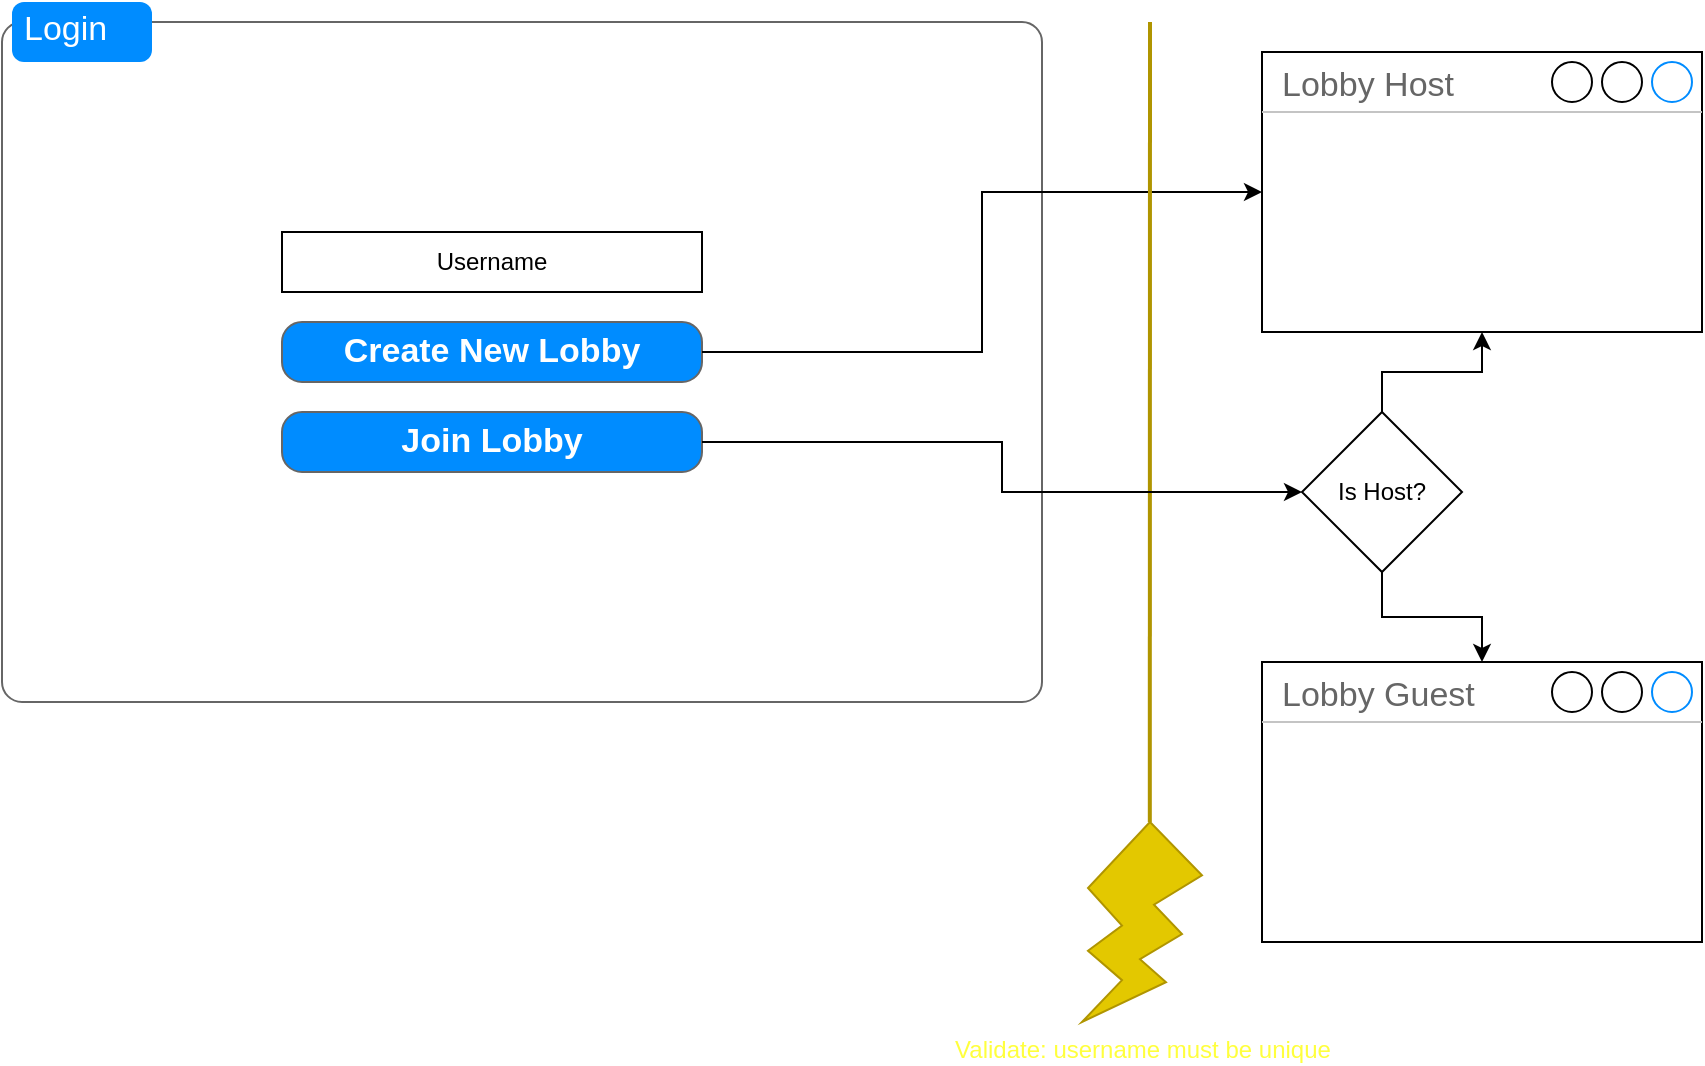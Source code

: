 <mxfile version="21.2.8" type="device" pages="4">
  <diagram name="Login Page" id="1Kkzk291Ob_AU90ZfC52">
    <mxGraphModel dx="991" dy="617" grid="1" gridSize="10" guides="1" tooltips="1" connect="1" arrows="1" fold="1" page="1" pageScale="1" pageWidth="850" pageHeight="1100" math="0" shadow="0">
      <root>
        <mxCell id="0" />
        <mxCell id="1" parent="0" />
        <mxCell id="ojecfOSjEm8nloagZcWa-1" value="" style="shape=mxgraph.mockup.containers.marginRect;rectMarginTop=10;strokeColor=#666666;strokeWidth=1;dashed=0;rounded=1;arcSize=5;recursiveResize=0;html=1;whiteSpace=wrap;" parent="1" vertex="1">
          <mxGeometry y="230" width="520" height="350" as="geometry" />
        </mxCell>
        <mxCell id="ojecfOSjEm8nloagZcWa-2" value="Login" style="shape=rect;strokeColor=none;fillColor=#008cff;strokeWidth=1;dashed=0;rounded=1;arcSize=20;fontColor=#ffffff;fontSize=17;spacing=2;spacingTop=-2;align=left;autosize=1;spacingLeft=4;resizeWidth=0;resizeHeight=0;perimeter=none;html=1;whiteSpace=wrap;" parent="ojecfOSjEm8nloagZcWa-1" vertex="1">
          <mxGeometry x="5" width="70" height="30" as="geometry" />
        </mxCell>
        <mxCell id="ojecfOSjEm8nloagZcWa-3" value="Username" style="rounded=0;whiteSpace=wrap;html=1;" parent="ojecfOSjEm8nloagZcWa-1" vertex="1">
          <mxGeometry x="140" y="115" width="210" height="30" as="geometry" />
        </mxCell>
        <mxCell id="ojecfOSjEm8nloagZcWa-4" value="Create New Lobby" style="strokeWidth=1;shadow=0;dashed=0;align=center;html=1;shape=mxgraph.mockup.buttons.button;strokeColor=#666666;fontColor=#ffffff;mainText=;buttonStyle=round;fontSize=17;fontStyle=1;fillColor=#008cff;whiteSpace=wrap;" parent="ojecfOSjEm8nloagZcWa-1" vertex="1">
          <mxGeometry x="140" y="160" width="210" height="30" as="geometry" />
        </mxCell>
        <mxCell id="ojecfOSjEm8nloagZcWa-5" value="Join Lobby" style="strokeWidth=1;shadow=0;dashed=0;align=center;html=1;shape=mxgraph.mockup.buttons.button;strokeColor=#666666;fontColor=#ffffff;mainText=;buttonStyle=round;fontSize=17;fontStyle=1;fillColor=#008cff;whiteSpace=wrap;" parent="ojecfOSjEm8nloagZcWa-1" vertex="1">
          <mxGeometry x="140" y="205" width="210" height="30" as="geometry" />
        </mxCell>
        <mxCell id="RMq26kS5m5szpwqeOda_-4" value="Lobby Host" style="strokeWidth=1;shadow=0;dashed=0;align=center;html=1;shape=mxgraph.mockup.containers.window;align=left;verticalAlign=top;spacingLeft=8;strokeColor2=#008cff;strokeColor3=#c4c4c4;fontColor=#666666;mainText=;fontSize=17;labelBackgroundColor=none;whiteSpace=wrap;" parent="1" vertex="1">
          <mxGeometry x="630" y="255" width="220" height="140" as="geometry" />
        </mxCell>
        <mxCell id="RMq26kS5m5szpwqeOda_-5" value="Lobby Guest" style="strokeWidth=1;shadow=0;dashed=0;align=center;html=1;shape=mxgraph.mockup.containers.window;align=left;verticalAlign=top;spacingLeft=8;strokeColor2=#008cff;strokeColor3=#c4c4c4;fontColor=#666666;mainText=;fontSize=17;labelBackgroundColor=none;whiteSpace=wrap;" parent="1" vertex="1">
          <mxGeometry x="630" y="560" width="220" height="140" as="geometry" />
        </mxCell>
        <mxCell id="RMq26kS5m5szpwqeOda_-7" style="edgeStyle=orthogonalEdgeStyle;rounded=0;orthogonalLoop=1;jettySize=auto;html=1;" parent="1" source="ojecfOSjEm8nloagZcWa-4" target="RMq26kS5m5szpwqeOda_-4" edge="1">
          <mxGeometry relative="1" as="geometry" />
        </mxCell>
        <mxCell id="RMq26kS5m5szpwqeOda_-8" value="Validate: username must be unique" style="verticalLabelPosition=bottom;verticalAlign=top;html=1;shape=mxgraph.basic.flash;fillColor=#e3c800;fontColor=#FFFF3D;strokeColor=#B09500;" parent="1" vertex="1">
          <mxGeometry x="540" y="640" width="60" height="100" as="geometry" />
        </mxCell>
        <mxCell id="RMq26kS5m5szpwqeOda_-9" value="" style="endArrow=none;html=1;rounded=0;exitX=0.565;exitY=0;exitDx=0;exitDy=0;exitPerimeter=0;fillColor=#e3c800;strokeColor=#B09500;strokeWidth=2;" parent="1" source="RMq26kS5m5szpwqeOda_-8" edge="1">
          <mxGeometry width="50" height="50" relative="1" as="geometry">
            <mxPoint x="560" y="580" as="sourcePoint" />
            <mxPoint x="574" y="240" as="targetPoint" />
          </mxGeometry>
        </mxCell>
        <mxCell id="X9riEqZHvQ554JaEVW25-6" style="edgeStyle=orthogonalEdgeStyle;rounded=0;orthogonalLoop=1;jettySize=auto;html=1;exitX=0.5;exitY=0;exitDx=0;exitDy=0;" edge="1" parent="1" source="X9riEqZHvQ554JaEVW25-2" target="RMq26kS5m5szpwqeOda_-4">
          <mxGeometry relative="1" as="geometry" />
        </mxCell>
        <mxCell id="X9riEqZHvQ554JaEVW25-7" style="edgeStyle=orthogonalEdgeStyle;rounded=0;orthogonalLoop=1;jettySize=auto;html=1;exitX=0.5;exitY=1;exitDx=0;exitDy=0;" edge="1" parent="1" source="X9riEqZHvQ554JaEVW25-2" target="RMq26kS5m5szpwqeOda_-5">
          <mxGeometry relative="1" as="geometry" />
        </mxCell>
        <mxCell id="X9riEqZHvQ554JaEVW25-2" value="Is Host?" style="rhombus;whiteSpace=wrap;html=1;" vertex="1" parent="1">
          <mxGeometry x="650" y="435" width="80" height="80" as="geometry" />
        </mxCell>
        <mxCell id="X9riEqZHvQ554JaEVW25-3" style="edgeStyle=orthogonalEdgeStyle;rounded=0;orthogonalLoop=1;jettySize=auto;html=1;" edge="1" parent="1" source="ojecfOSjEm8nloagZcWa-5" target="X9riEqZHvQ554JaEVW25-2">
          <mxGeometry relative="1" as="geometry" />
        </mxCell>
      </root>
    </mxGraphModel>
  </diagram>
  <diagram id="s_GaszWJrTpj5khLVSH0" name="Lobby_Host">
    <mxGraphModel dx="991" dy="617" grid="1" gridSize="10" guides="1" tooltips="1" connect="1" arrows="1" fold="1" page="1" pageScale="1" pageWidth="850" pageHeight="1100" math="0" shadow="0">
      <root>
        <mxCell id="0" />
        <mxCell id="1" parent="0" />
        <mxCell id="ypK5cgcSH1LgXArvUaa4-1" value="" style="shape=mxgraph.mockup.containers.marginRect;rectMarginTop=10;strokeColor=#666666;strokeWidth=1;dashed=0;rounded=1;arcSize=5;recursiveResize=0;html=1;whiteSpace=wrap;" parent="1" vertex="1">
          <mxGeometry x="10" y="150" width="600" height="370" as="geometry" />
        </mxCell>
        <mxCell id="ypK5cgcSH1LgXArvUaa4-2" value="Login Host" style="shape=rect;strokeColor=none;fillColor=#008cff;strokeWidth=1;dashed=0;rounded=1;arcSize=20;fontColor=#ffffff;fontSize=17;spacing=2;spacingTop=-2;align=left;autosize=1;spacingLeft=4;resizeWidth=0;resizeHeight=0;perimeter=none;html=1;whiteSpace=wrap;" parent="ypK5cgcSH1LgXArvUaa4-1" vertex="1">
          <mxGeometry x="5" width="110" height="30" as="geometry" />
        </mxCell>
        <mxCell id="ypK5cgcSH1LgXArvUaa4-3" value="Lobby Name" style="rounded=0;whiteSpace=wrap;html=1;" parent="ypK5cgcSH1LgXArvUaa4-1" vertex="1">
          <mxGeometry x="10" y="40" width="290" height="40" as="geometry" />
        </mxCell>
        <mxCell id="ypK5cgcSH1LgXArvUaa4-6" value="" style="shape=mxgraph.mockup.containers.marginRect;rectMarginTop=10;strokeColor=#666666;strokeWidth=1;dashed=0;rounded=1;arcSize=5;recursiveResize=0;html=1;whiteSpace=wrap;" parent="ypK5cgcSH1LgXArvUaa4-1" vertex="1">
          <mxGeometry x="310" y="30" width="280" height="290" as="geometry" />
        </mxCell>
        <mxCell id="ypK5cgcSH1LgXArvUaa4-7" value="Players" style="shape=rect;strokeColor=none;fillColor=#008cff;strokeWidth=1;dashed=0;rounded=1;arcSize=20;fontColor=#ffffff;fontSize=17;spacing=2;spacingTop=-2;align=left;autosize=1;spacingLeft=4;resizeWidth=0;resizeHeight=0;perimeter=none;html=1;whiteSpace=wrap;" parent="ypK5cgcSH1LgXArvUaa4-6" vertex="1">
          <mxGeometry x="5" width="80" height="30" as="geometry" />
        </mxCell>
        <mxCell id="ypK5cgcSH1LgXArvUaa4-20" value="Player" style="rounded=0;whiteSpace=wrap;html=1;" parent="ypK5cgcSH1LgXArvUaa4-6" vertex="1">
          <mxGeometry x="10" y="45" width="160" height="35" as="geometry" />
        </mxCell>
        <mxCell id="ypK5cgcSH1LgXArvUaa4-21" value="Kick" style="strokeWidth=1;shadow=0;dashed=0;align=center;html=1;shape=mxgraph.mockup.buttons.button;strokeColor=#6F0000;fontColor=#ffffff;mainText=;buttonStyle=round;fontSize=17;fontStyle=1;fillColor=#a20025;whiteSpace=wrap;" parent="ypK5cgcSH1LgXArvUaa4-6" vertex="1">
          <mxGeometry x="180" y="45" width="90" height="35" as="geometry" />
        </mxCell>
        <mxCell id="ljSxttGt1EyDeLxTmxmc-6" value="Player joining request..." style="rounded=0;whiteSpace=wrap;html=1;" vertex="1" parent="ypK5cgcSH1LgXArvUaa4-6">
          <mxGeometry x="10" y="100" width="160" height="35" as="geometry" />
        </mxCell>
        <mxCell id="ljSxttGt1EyDeLxTmxmc-7" value="Free Slot" style="rounded=0;whiteSpace=wrap;html=1;" vertex="1" parent="ypK5cgcSH1LgXArvUaa4-6">
          <mxGeometry x="10" y="160" width="160" height="35" as="geometry" />
        </mxCell>
        <mxCell id="ljSxttGt1EyDeLxTmxmc-8" value="Y" style="strokeWidth=1;shadow=0;dashed=0;align=center;html=1;shape=mxgraph.mockup.buttons.button;strokeColor=#2D7600;fontColor=#ffffff;mainText=;buttonStyle=round;fontSize=17;fontStyle=1;fillColor=#60a917;whiteSpace=wrap;" vertex="1" parent="ypK5cgcSH1LgXArvUaa4-6">
          <mxGeometry x="180" y="100" width="40" height="35" as="geometry" />
        </mxCell>
        <mxCell id="ljSxttGt1EyDeLxTmxmc-9" value="N" style="strokeWidth=1;shadow=0;dashed=0;align=center;html=1;shape=mxgraph.mockup.buttons.button;strokeColor=#6F0000;fontColor=#ffffff;mainText=;buttonStyle=round;fontSize=17;fontStyle=1;fillColor=#a20025;whiteSpace=wrap;" vertex="1" parent="ypK5cgcSH1LgXArvUaa4-6">
          <mxGeometry x="230" y="100" width="40" height="35" as="geometry" />
        </mxCell>
        <mxCell id="ypK5cgcSH1LgXArvUaa4-23" value="" style="shape=mxgraph.mockup.containers.marginRect;rectMarginTop=10;strokeColor=#666666;strokeWidth=1;dashed=0;rounded=1;arcSize=5;recursiveResize=0;html=1;whiteSpace=wrap;" parent="ypK5cgcSH1LgXArvUaa4-1" vertex="1">
          <mxGeometry x="10" y="190" width="290" height="170" as="geometry" />
        </mxCell>
        <mxCell id="ypK5cgcSH1LgXArvUaa4-24" value="Chat" style="shape=rect;strokeColor=none;fillColor=#008cff;strokeWidth=1;dashed=0;rounded=1;arcSize=20;fontColor=#ffffff;fontSize=17;spacing=2;spacingTop=-2;align=left;autosize=1;spacingLeft=4;resizeWidth=0;resizeHeight=0;perimeter=none;html=1;whiteSpace=wrap;" parent="ypK5cgcSH1LgXArvUaa4-23" vertex="1">
          <mxGeometry x="5" width="60" height="30" as="geometry" />
        </mxCell>
        <mxCell id="ypK5cgcSH1LgXArvUaa4-25" value="Leave" style="strokeWidth=1;shadow=0;dashed=0;align=center;html=1;shape=mxgraph.mockup.buttons.button;strokeColor=#6F0000;fontColor=#ffffff;mainText=;buttonStyle=round;fontSize=17;fontStyle=1;fillColor=#a20025;whiteSpace=wrap;" parent="ypK5cgcSH1LgXArvUaa4-1" vertex="1">
          <mxGeometry x="470" y="330" width="120" height="30" as="geometry" />
        </mxCell>
        <mxCell id="ypK5cgcSH1LgXArvUaa4-26" value="Start" style="strokeWidth=1;shadow=0;dashed=0;align=center;html=1;shape=mxgraph.mockup.buttons.button;strokeColor=#666666;fontColor=#ffffff;mainText=;buttonStyle=round;fontSize=17;fontStyle=1;fillColor=#008cff;whiteSpace=wrap;" parent="ypK5cgcSH1LgXArvUaa4-1" vertex="1">
          <mxGeometry x="310" y="330" width="120" height="30" as="geometry" />
        </mxCell>
        <mxCell id="ljSxttGt1EyDeLxTmxmc-4" value="" style="shape=mxgraph.mockup.containers.marginRect;rectMarginTop=10;strokeColor=#666666;strokeWidth=1;dashed=0;rounded=1;arcSize=5;recursiveResize=0;html=1;whiteSpace=wrap;" vertex="1" parent="ypK5cgcSH1LgXArvUaa4-1">
          <mxGeometry x="10" y="90" width="290" height="90" as="geometry" />
        </mxCell>
        <mxCell id="ljSxttGt1EyDeLxTmxmc-5" value="Game Information" style="shape=rect;strokeColor=none;fillColor=#008cff;strokeWidth=1;dashed=0;rounded=1;arcSize=20;fontColor=#ffffff;fontSize=17;spacing=2;spacingTop=-2;align=left;autosize=1;spacingLeft=4;resizeWidth=0;resizeHeight=0;perimeter=none;html=1;whiteSpace=wrap;" vertex="1" parent="ljSxttGt1EyDeLxTmxmc-4">
          <mxGeometry x="5" width="160" height="30" as="geometry" />
        </mxCell>
        <mxCell id="gGgoHuCMZscGPEMC6E2--1" value="Login" style="strokeWidth=1;shadow=0;dashed=0;align=center;html=1;shape=mxgraph.mockup.containers.window;align=left;verticalAlign=top;spacingLeft=8;strokeColor2=#008cff;strokeColor3=#c4c4c4;fontColor=#666666;mainText=;fontSize=17;labelBackgroundColor=none;whiteSpace=wrap;" parent="1" vertex="1">
          <mxGeometry x="650" y="425" width="200" height="120" as="geometry" />
        </mxCell>
        <mxCell id="gGgoHuCMZscGPEMC6E2--2" style="edgeStyle=orthogonalEdgeStyle;rounded=0;orthogonalLoop=1;jettySize=auto;html=1;" parent="1" source="ypK5cgcSH1LgXArvUaa4-25" target="gGgoHuCMZscGPEMC6E2--1" edge="1">
          <mxGeometry relative="1" as="geometry" />
        </mxCell>
        <mxCell id="gGgoHuCMZscGPEMC6E2--3" value="Game" style="strokeWidth=1;shadow=0;dashed=0;align=center;html=1;shape=mxgraph.mockup.containers.window;align=left;verticalAlign=top;spacingLeft=8;strokeColor2=#008cff;strokeColor3=#c4c4c4;fontColor=#666666;mainText=;fontSize=17;labelBackgroundColor=none;whiteSpace=wrap;" parent="1" vertex="1">
          <mxGeometry x="300" y="590" width="200" height="120" as="geometry" />
        </mxCell>
        <mxCell id="gGgoHuCMZscGPEMC6E2--4" style="edgeStyle=orthogonalEdgeStyle;rounded=0;orthogonalLoop=1;jettySize=auto;html=1;" parent="1" source="ypK5cgcSH1LgXArvUaa4-26" target="gGgoHuCMZscGPEMC6E2--3" edge="1">
          <mxGeometry relative="1" as="geometry" />
        </mxCell>
        <mxCell id="ljSxttGt1EyDeLxTmxmc-2" value="Number of players is defined by a game." style="rounded=0;whiteSpace=wrap;html=1;" vertex="1" parent="1">
          <mxGeometry x="650" y="235" width="120" height="60" as="geometry" />
        </mxCell>
        <mxCell id="ljSxttGt1EyDeLxTmxmc-1" style="edgeStyle=orthogonalEdgeStyle;rounded=0;orthogonalLoop=1;jettySize=auto;html=1;" edge="1" parent="1" source="ypK5cgcSH1LgXArvUaa4-6" target="ljSxttGt1EyDeLxTmxmc-2">
          <mxGeometry relative="1" as="geometry">
            <mxPoint x="700" y="265" as="targetPoint" />
          </mxGeometry>
        </mxCell>
      </root>
    </mxGraphModel>
  </diagram>
  <diagram id="qJR-Bf3IVaujIAcpeAeo" name="Lobby_Guest">
    <mxGraphModel dx="1043" dy="649" grid="1" gridSize="10" guides="1" tooltips="1" connect="1" arrows="1" fold="1" page="1" pageScale="1" pageWidth="850" pageHeight="1100" math="0" shadow="0">
      <root>
        <mxCell id="0" />
        <mxCell id="1" parent="0" />
        <mxCell id="I172aqHyctcGXxV-2EfT-1" value="" style="shape=mxgraph.mockup.containers.marginRect;rectMarginTop=10;strokeColor=#666666;strokeWidth=1;dashed=0;rounded=1;arcSize=5;recursiveResize=0;html=1;whiteSpace=wrap;" vertex="1" parent="1">
          <mxGeometry x="10" y="220" width="600" height="290" as="geometry" />
        </mxCell>
        <mxCell id="I172aqHyctcGXxV-2EfT-2" value="Login Host" style="shape=rect;strokeColor=none;fillColor=#008cff;strokeWidth=1;dashed=0;rounded=1;arcSize=20;fontColor=#ffffff;fontSize=17;spacing=2;spacingTop=-2;align=left;autosize=1;spacingLeft=4;resizeWidth=0;resizeHeight=0;perimeter=none;html=1;whiteSpace=wrap;" vertex="1" parent="I172aqHyctcGXxV-2EfT-1">
          <mxGeometry x="5" width="110" height="30" as="geometry" />
        </mxCell>
        <mxCell id="I172aqHyctcGXxV-2EfT-3" value="Lobby Name" style="rounded=0;whiteSpace=wrap;html=1;" vertex="1" parent="I172aqHyctcGXxV-2EfT-1">
          <mxGeometry x="10" y="40" width="290" height="40" as="geometry" />
        </mxCell>
        <mxCell id="I172aqHyctcGXxV-2EfT-4" value="" style="shape=mxgraph.mockup.containers.marginRect;rectMarginTop=10;strokeColor=#666666;strokeWidth=1;dashed=0;rounded=1;arcSize=5;recursiveResize=0;html=1;whiteSpace=wrap;" vertex="1" parent="I172aqHyctcGXxV-2EfT-1">
          <mxGeometry x="310" y="30" width="280" height="210" as="geometry" />
        </mxCell>
        <mxCell id="I172aqHyctcGXxV-2EfT-5" value="Players" style="shape=rect;strokeColor=none;fillColor=#008cff;strokeWidth=1;dashed=0;rounded=1;arcSize=20;fontColor=#ffffff;fontSize=17;spacing=2;spacingTop=-2;align=left;autosize=1;spacingLeft=4;resizeWidth=0;resizeHeight=0;perimeter=none;html=1;whiteSpace=wrap;" vertex="1" parent="I172aqHyctcGXxV-2EfT-4">
          <mxGeometry x="5" width="80" height="30" as="geometry" />
        </mxCell>
        <mxCell id="I172aqHyctcGXxV-2EfT-6" value="Player" style="rounded=0;whiteSpace=wrap;html=1;" vertex="1" parent="I172aqHyctcGXxV-2EfT-4">
          <mxGeometry x="10" y="45" width="260" height="35" as="geometry" />
        </mxCell>
        <mxCell id="w0O4Pd4JyE2thgLp_J8I-1" value="You" style="rounded=0;whiteSpace=wrap;html=1;" vertex="1" parent="I172aqHyctcGXxV-2EfT-4">
          <mxGeometry x="10" y="87.5" width="260" height="35" as="geometry" />
        </mxCell>
        <mxCell id="I172aqHyctcGXxV-2EfT-8" value="" style="shape=mxgraph.mockup.containers.marginRect;rectMarginTop=10;strokeColor=#666666;strokeWidth=1;dashed=0;rounded=1;arcSize=5;recursiveResize=0;html=1;whiteSpace=wrap;" vertex="1" parent="I172aqHyctcGXxV-2EfT-1">
          <mxGeometry x="10" y="90" width="290" height="190" as="geometry" />
        </mxCell>
        <mxCell id="I172aqHyctcGXxV-2EfT-9" value="Chat" style="shape=rect;strokeColor=none;fillColor=#008cff;strokeWidth=1;dashed=0;rounded=1;arcSize=20;fontColor=#ffffff;fontSize=17;spacing=2;spacingTop=-2;align=left;autosize=1;spacingLeft=4;resizeWidth=0;resizeHeight=0;perimeter=none;html=1;whiteSpace=wrap;" vertex="1" parent="I172aqHyctcGXxV-2EfT-8">
          <mxGeometry x="5" width="60" height="30" as="geometry" />
        </mxCell>
        <mxCell id="I172aqHyctcGXxV-2EfT-10" value="Leave" style="strokeWidth=1;shadow=0;dashed=0;align=center;html=1;shape=mxgraph.mockup.buttons.button;strokeColor=#B20000;fontColor=#ffffff;mainText=;buttonStyle=round;fontSize=17;fontStyle=1;fillColor=#e51400;whiteSpace=wrap;" vertex="1" parent="I172aqHyctcGXxV-2EfT-1">
          <mxGeometry x="470" y="250" width="120" height="30" as="geometry" />
        </mxCell>
      </root>
    </mxGraphModel>
  </diagram>
  <diagram id="GCQ3M3u2BD0Nq3qQeAHw" name="Game">
    <mxGraphModel dx="1652" dy="1028" grid="1" gridSize="10" guides="1" tooltips="1" connect="1" arrows="1" fold="1" page="1" pageScale="1" pageWidth="850" pageHeight="1100" math="0" shadow="0">
      <root>
        <mxCell id="0" />
        <mxCell id="1" parent="0" />
        <mxCell id="nMB2YotG9rmxa4xwVe9z-1" value="" style="shape=mxgraph.mockup.containers.marginRect;rectMarginTop=10;strokeColor=#666666;strokeWidth=1;dashed=0;rounded=1;arcSize=5;recursiveResize=0;html=1;whiteSpace=wrap;" vertex="1" parent="1">
          <mxGeometry x="130" y="270" width="560" height="340" as="geometry" />
        </mxCell>
        <mxCell id="nMB2YotG9rmxa4xwVe9z-2" value="Game" style="shape=rect;strokeColor=none;fillColor=#008cff;strokeWidth=1;dashed=0;rounded=1;arcSize=20;fontColor=#ffffff;fontSize=17;spacing=2;spacingTop=-2;align=left;autosize=1;spacingLeft=4;resizeWidth=0;resizeHeight=0;perimeter=none;html=1;whiteSpace=wrap;" vertex="1" parent="nMB2YotG9rmxa4xwVe9z-1">
          <mxGeometry x="5" width="70" height="30" as="geometry" />
        </mxCell>
      </root>
    </mxGraphModel>
  </diagram>
</mxfile>
